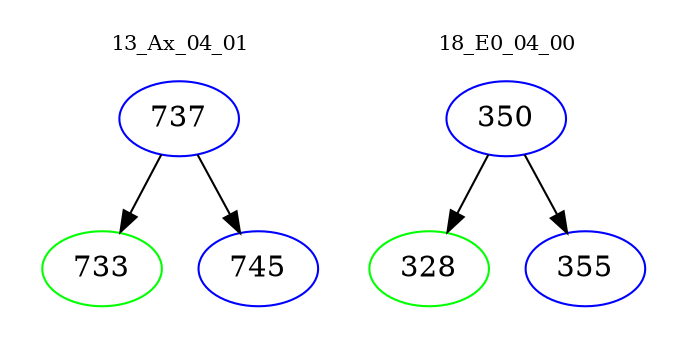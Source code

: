 digraph{
subgraph cluster_0 {
color = white
label = "13_Ax_04_01";
fontsize=10;
T0_737 [label="737", color="blue"]
T0_737 -> T0_733 [color="black"]
T0_733 [label="733", color="green"]
T0_737 -> T0_745 [color="black"]
T0_745 [label="745", color="blue"]
}
subgraph cluster_1 {
color = white
label = "18_E0_04_00";
fontsize=10;
T1_350 [label="350", color="blue"]
T1_350 -> T1_328 [color="black"]
T1_328 [label="328", color="green"]
T1_350 -> T1_355 [color="black"]
T1_355 [label="355", color="blue"]
}
}
